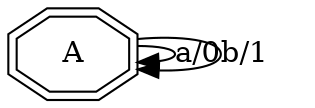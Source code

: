 digraph test_7 {
    A -> A [label="a/0"];
    A -> A [label="b/1"];

    /* Equivalent to
    A -> B [label="a/0"];
    A -> A [label="b/1"];
    B -> A [label="b/1"];
    B -> A [label="a/0"];
    */

    A [shape=doubleoctagon];
}